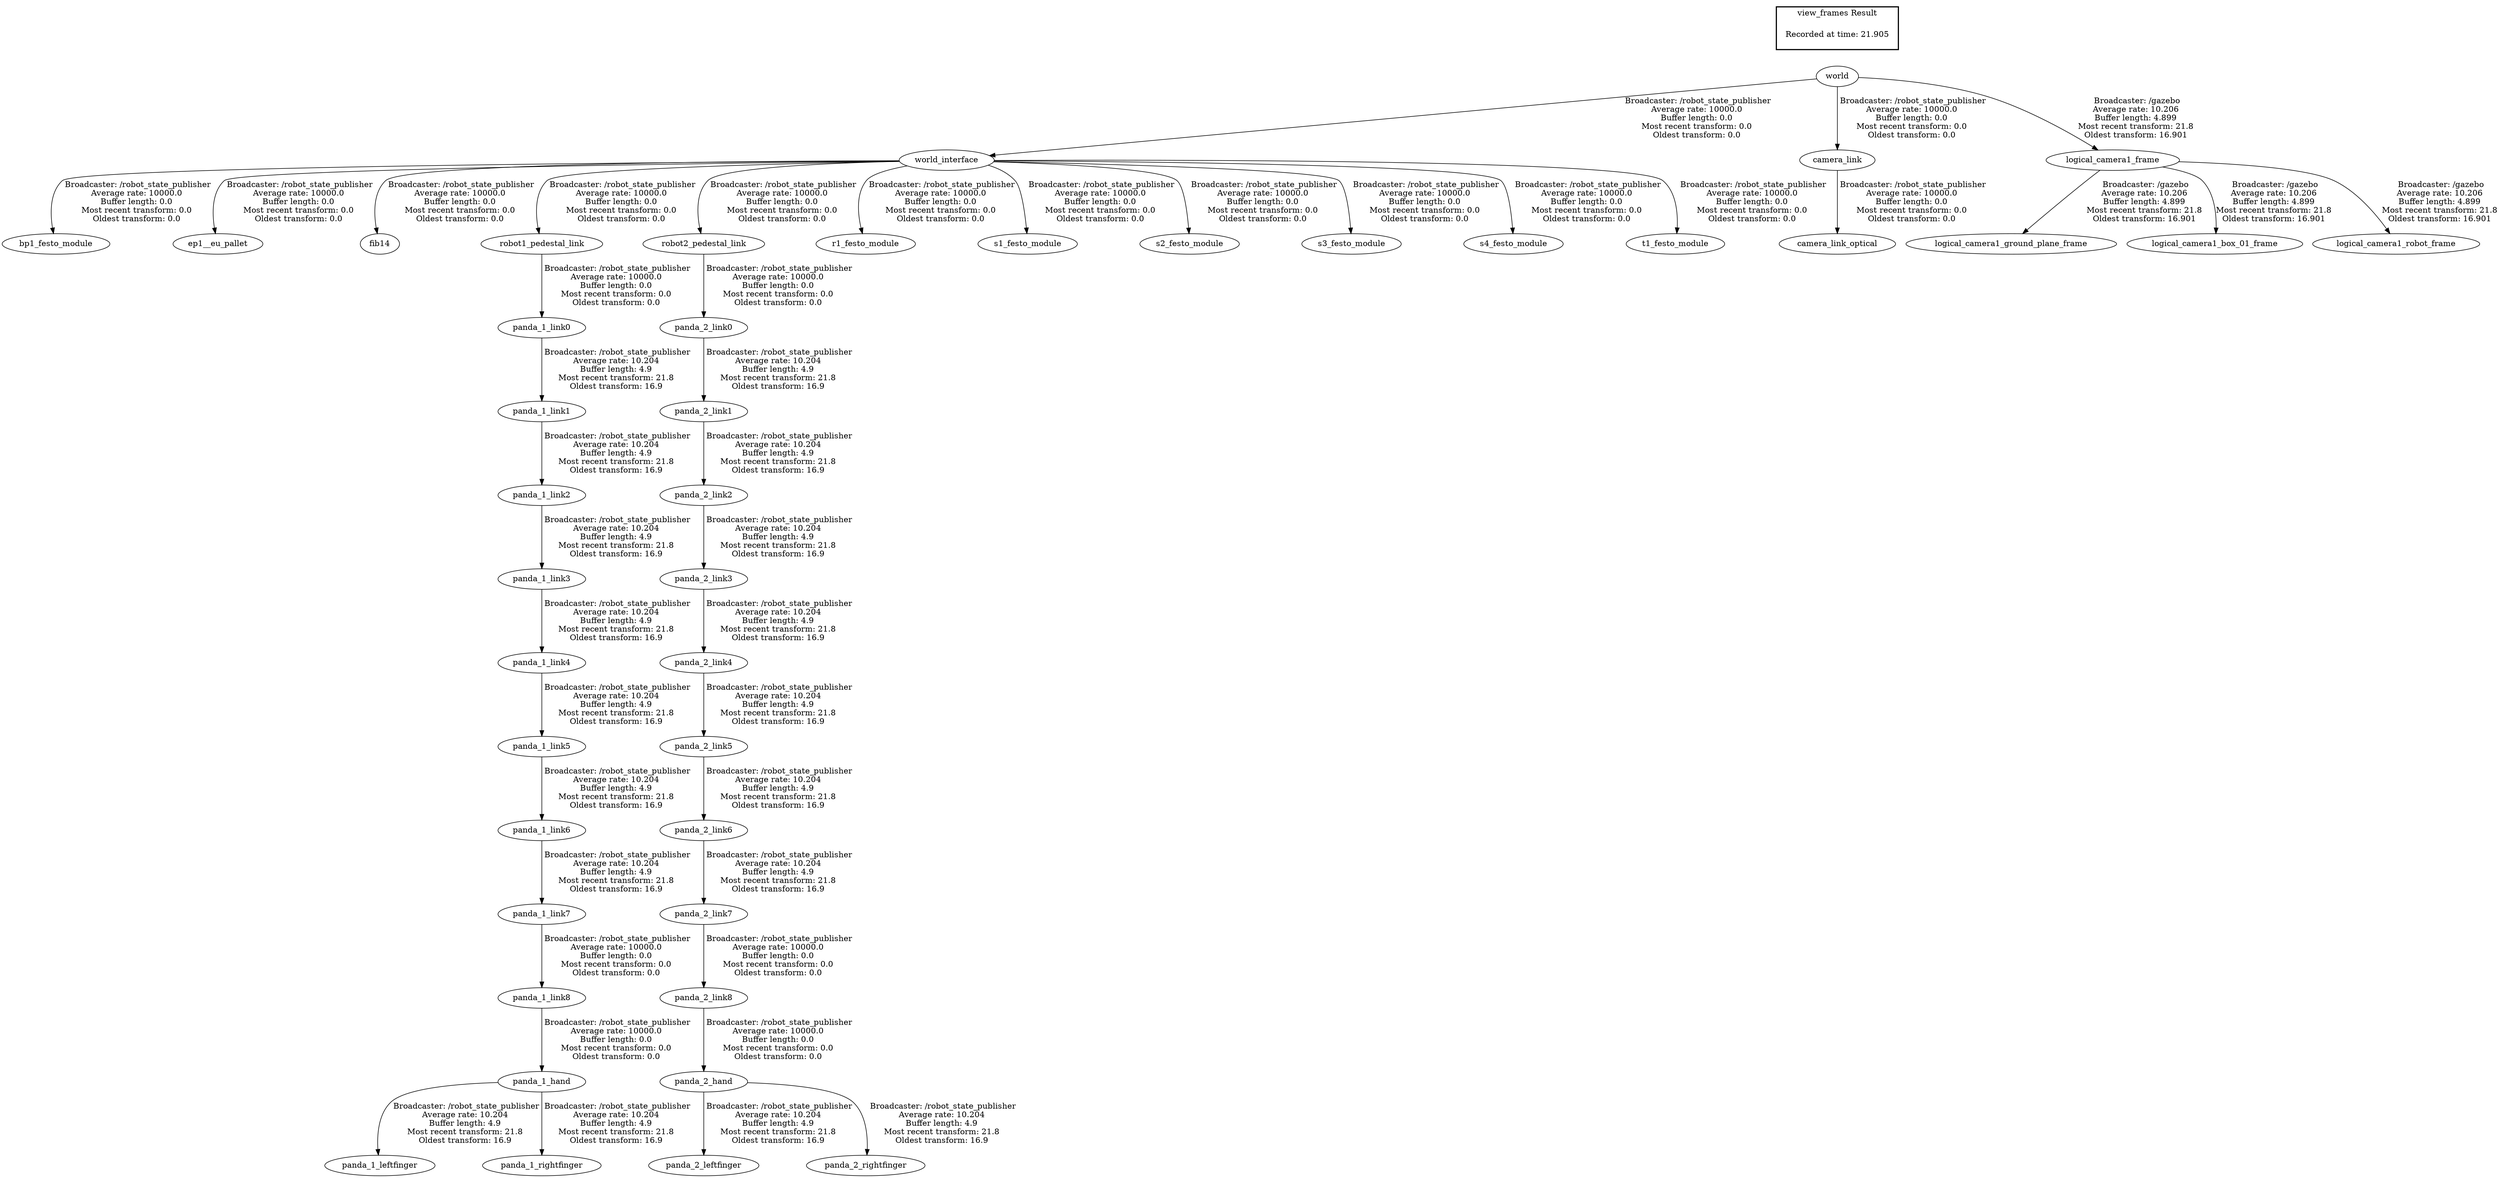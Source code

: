 digraph G {
"world_interface" -> "bp1_festo_module"[label=" Broadcaster: /robot_state_publisher\nAverage rate: 10000.0\nBuffer length: 0.0\nMost recent transform: 0.0\nOldest transform: 0.0\n"];
"world" -> "world_interface"[label=" Broadcaster: /robot_state_publisher\nAverage rate: 10000.0\nBuffer length: 0.0\nMost recent transform: 0.0\nOldest transform: 0.0\n"];
"world" -> "camera_link"[label=" Broadcaster: /robot_state_publisher\nAverage rate: 10000.0\nBuffer length: 0.0\nMost recent transform: 0.0\nOldest transform: 0.0\n"];
"camera_link" -> "camera_link_optical"[label=" Broadcaster: /robot_state_publisher\nAverage rate: 10000.0\nBuffer length: 0.0\nMost recent transform: 0.0\nOldest transform: 0.0\n"];
"world_interface" -> "ep1__eu_pallet"[label=" Broadcaster: /robot_state_publisher\nAverage rate: 10000.0\nBuffer length: 0.0\nMost recent transform: 0.0\nOldest transform: 0.0\n"];
"world_interface" -> "fib14"[label=" Broadcaster: /robot_state_publisher\nAverage rate: 10000.0\nBuffer length: 0.0\nMost recent transform: 0.0\nOldest transform: 0.0\n"];
"panda_1_link8" -> "panda_1_hand"[label=" Broadcaster: /robot_state_publisher\nAverage rate: 10000.0\nBuffer length: 0.0\nMost recent transform: 0.0\nOldest transform: 0.0\n"];
"panda_1_link7" -> "panda_1_link8"[label=" Broadcaster: /robot_state_publisher\nAverage rate: 10000.0\nBuffer length: 0.0\nMost recent transform: 0.0\nOldest transform: 0.0\n"];
"panda_1_link6" -> "panda_1_link7"[label=" Broadcaster: /robot_state_publisher\nAverage rate: 10.204\nBuffer length: 4.9\nMost recent transform: 21.8\nOldest transform: 16.9\n"];
"robot1_pedestal_link" -> "panda_1_link0"[label=" Broadcaster: /robot_state_publisher\nAverage rate: 10000.0\nBuffer length: 0.0\nMost recent transform: 0.0\nOldest transform: 0.0\n"];
"world_interface" -> "robot1_pedestal_link"[label=" Broadcaster: /robot_state_publisher\nAverage rate: 10000.0\nBuffer length: 0.0\nMost recent transform: 0.0\nOldest transform: 0.0\n"];
"panda_2_link8" -> "panda_2_hand"[label=" Broadcaster: /robot_state_publisher\nAverage rate: 10000.0\nBuffer length: 0.0\nMost recent transform: 0.0\nOldest transform: 0.0\n"];
"panda_2_link7" -> "panda_2_link8"[label=" Broadcaster: /robot_state_publisher\nAverage rate: 10000.0\nBuffer length: 0.0\nMost recent transform: 0.0\nOldest transform: 0.0\n"];
"panda_2_link6" -> "panda_2_link7"[label=" Broadcaster: /robot_state_publisher\nAverage rate: 10.204\nBuffer length: 4.9\nMost recent transform: 21.8\nOldest transform: 16.9\n"];
"robot2_pedestal_link" -> "panda_2_link0"[label=" Broadcaster: /robot_state_publisher\nAverage rate: 10000.0\nBuffer length: 0.0\nMost recent transform: 0.0\nOldest transform: 0.0\n"];
"world_interface" -> "robot2_pedestal_link"[label=" Broadcaster: /robot_state_publisher\nAverage rate: 10000.0\nBuffer length: 0.0\nMost recent transform: 0.0\nOldest transform: 0.0\n"];
"world_interface" -> "r1_festo_module"[label=" Broadcaster: /robot_state_publisher\nAverage rate: 10000.0\nBuffer length: 0.0\nMost recent transform: 0.0\nOldest transform: 0.0\n"];
"world_interface" -> "s1_festo_module"[label=" Broadcaster: /robot_state_publisher\nAverage rate: 10000.0\nBuffer length: 0.0\nMost recent transform: 0.0\nOldest transform: 0.0\n"];
"world_interface" -> "s2_festo_module"[label=" Broadcaster: /robot_state_publisher\nAverage rate: 10000.0\nBuffer length: 0.0\nMost recent transform: 0.0\nOldest transform: 0.0\n"];
"world_interface" -> "s3_festo_module"[label=" Broadcaster: /robot_state_publisher\nAverage rate: 10000.0\nBuffer length: 0.0\nMost recent transform: 0.0\nOldest transform: 0.0\n"];
"world_interface" -> "s4_festo_module"[label=" Broadcaster: /robot_state_publisher\nAverage rate: 10000.0\nBuffer length: 0.0\nMost recent transform: 0.0\nOldest transform: 0.0\n"];
"world_interface" -> "t1_festo_module"[label=" Broadcaster: /robot_state_publisher\nAverage rate: 10000.0\nBuffer length: 0.0\nMost recent transform: 0.0\nOldest transform: 0.0\n"];
"panda_1_hand" -> "panda_1_leftfinger"[label=" Broadcaster: /robot_state_publisher\nAverage rate: 10.204\nBuffer length: 4.9\nMost recent transform: 21.8\nOldest transform: 16.9\n"];
"panda_1_hand" -> "panda_1_rightfinger"[label=" Broadcaster: /robot_state_publisher\nAverage rate: 10.204\nBuffer length: 4.9\nMost recent transform: 21.8\nOldest transform: 16.9\n"];
"panda_1_link0" -> "panda_1_link1"[label=" Broadcaster: /robot_state_publisher\nAverage rate: 10.204\nBuffer length: 4.9\nMost recent transform: 21.8\nOldest transform: 16.9\n"];
"panda_1_link1" -> "panda_1_link2"[label=" Broadcaster: /robot_state_publisher\nAverage rate: 10.204\nBuffer length: 4.9\nMost recent transform: 21.8\nOldest transform: 16.9\n"];
"panda_1_link2" -> "panda_1_link3"[label=" Broadcaster: /robot_state_publisher\nAverage rate: 10.204\nBuffer length: 4.9\nMost recent transform: 21.8\nOldest transform: 16.9\n"];
"panda_1_link3" -> "panda_1_link4"[label=" Broadcaster: /robot_state_publisher\nAverage rate: 10.204\nBuffer length: 4.9\nMost recent transform: 21.8\nOldest transform: 16.9\n"];
"panda_1_link4" -> "panda_1_link5"[label=" Broadcaster: /robot_state_publisher\nAverage rate: 10.204\nBuffer length: 4.9\nMost recent transform: 21.8\nOldest transform: 16.9\n"];
"panda_1_link5" -> "panda_1_link6"[label=" Broadcaster: /robot_state_publisher\nAverage rate: 10.204\nBuffer length: 4.9\nMost recent transform: 21.8\nOldest transform: 16.9\n"];
"panda_2_hand" -> "panda_2_leftfinger"[label=" Broadcaster: /robot_state_publisher\nAverage rate: 10.204\nBuffer length: 4.9\nMost recent transform: 21.8\nOldest transform: 16.9\n"];
"panda_2_hand" -> "panda_2_rightfinger"[label=" Broadcaster: /robot_state_publisher\nAverage rate: 10.204\nBuffer length: 4.9\nMost recent transform: 21.8\nOldest transform: 16.9\n"];
"panda_2_link0" -> "panda_2_link1"[label=" Broadcaster: /robot_state_publisher\nAverage rate: 10.204\nBuffer length: 4.9\nMost recent transform: 21.8\nOldest transform: 16.9\n"];
"panda_2_link1" -> "panda_2_link2"[label=" Broadcaster: /robot_state_publisher\nAverage rate: 10.204\nBuffer length: 4.9\nMost recent transform: 21.8\nOldest transform: 16.9\n"];
"panda_2_link2" -> "panda_2_link3"[label=" Broadcaster: /robot_state_publisher\nAverage rate: 10.204\nBuffer length: 4.9\nMost recent transform: 21.8\nOldest transform: 16.9\n"];
"panda_2_link3" -> "panda_2_link4"[label=" Broadcaster: /robot_state_publisher\nAverage rate: 10.204\nBuffer length: 4.9\nMost recent transform: 21.8\nOldest transform: 16.9\n"];
"panda_2_link4" -> "panda_2_link5"[label=" Broadcaster: /robot_state_publisher\nAverage rate: 10.204\nBuffer length: 4.9\nMost recent transform: 21.8\nOldest transform: 16.9\n"];
"panda_2_link5" -> "panda_2_link6"[label=" Broadcaster: /robot_state_publisher\nAverage rate: 10.204\nBuffer length: 4.9\nMost recent transform: 21.8\nOldest transform: 16.9\n"];
"world" -> "logical_camera1_frame"[label=" Broadcaster: /gazebo\nAverage rate: 10.206\nBuffer length: 4.899\nMost recent transform: 21.8\nOldest transform: 16.901\n"];
"logical_camera1_frame" -> "logical_camera1_ground_plane_frame"[label=" Broadcaster: /gazebo\nAverage rate: 10.206\nBuffer length: 4.899\nMost recent transform: 21.8\nOldest transform: 16.901\n"];
"logical_camera1_frame" -> "logical_camera1_box_01_frame"[label=" Broadcaster: /gazebo\nAverage rate: 10.206\nBuffer length: 4.899\nMost recent transform: 21.8\nOldest transform: 16.901\n"];
"logical_camera1_frame" -> "logical_camera1_robot_frame"[label=" Broadcaster: /gazebo\nAverage rate: 10.206\nBuffer length: 4.899\nMost recent transform: 21.8\nOldest transform: 16.901\n"];
edge [style=invis];
 subgraph cluster_legend { style=bold; color=black; label ="view_frames Result";
"Recorded at time: 21.905"[ shape=plaintext ] ;
}->"world";
}